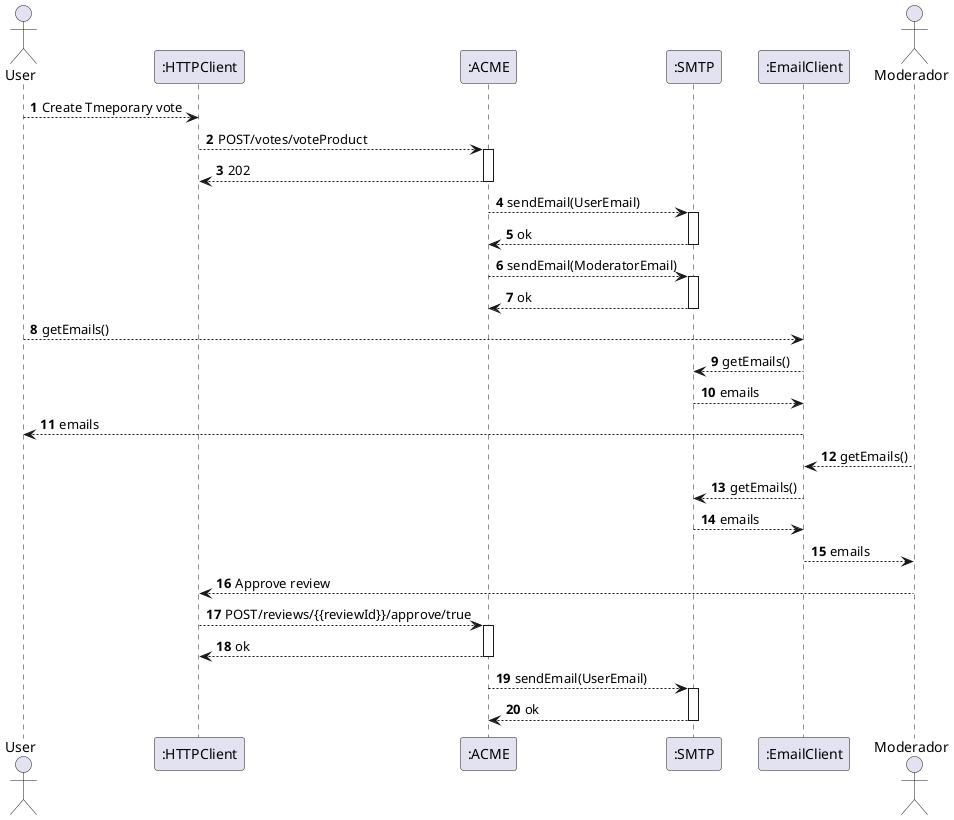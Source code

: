 @startuml
'https://plantuml.com/sequence-diagram

autonumber

actor "User" as User
participant ":HTTPClient" as http
participant ":ACME" as acme
participant ":SMTP" as smt
participant ":EmailClient" as email
actor "Moderador" as mod


User --> http: Create Tmeporary vote
http --> acme: POST/votes/voteProduct
activate acme
acme --> http: 202
deactivate acme
acme --> smt: sendEmail(UserEmail)
activate smt
smt --> acme: ok
deactivate smt
acme --> smt: sendEmail(ModeratorEmail)
activate smt
smt --> acme: ok
deactivate smt

User --> email: getEmails()
email --> smt: getEmails()
smt --> email: emails
email --> User: emails


mod --> email: getEmails()
email --> smt: getEmails()
smt --> email: emails
email --> mod: emails
mod --> http: Approve review
http --> acme: POST/reviews/{{reviewId}}/approve/true
activate acme
acme --> http: ok
deactivate acme
acme --> smt: sendEmail(UserEmail)
activate smt
smt --> acme: ok
deactivate smt

@enduml

